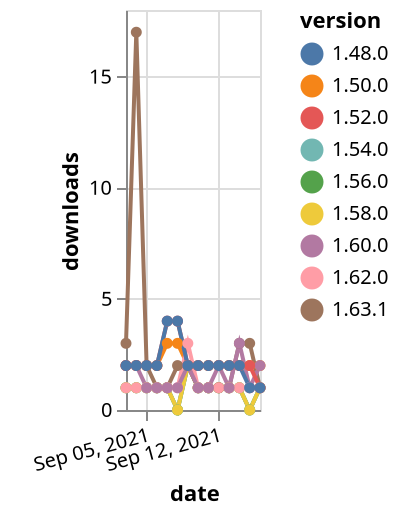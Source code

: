 {"$schema": "https://vega.github.io/schema/vega-lite/v5.json", "description": "A simple bar chart with embedded data.", "data": {"values": [{"date": "2021-09-03", "total": 208, "delta": 1, "version": "1.56.0"}, {"date": "2021-09-04", "total": 209, "delta": 1, "version": "1.56.0"}, {"date": "2021-09-05", "total": 210, "delta": 1, "version": "1.56.0"}, {"date": "2021-09-06", "total": 211, "delta": 1, "version": "1.56.0"}, {"date": "2021-09-07", "total": 212, "delta": 1, "version": "1.56.0"}, {"date": "2021-09-08", "total": 212, "delta": 0, "version": "1.56.0"}, {"date": "2021-09-09", "total": 214, "delta": 2, "version": "1.56.0"}, {"date": "2021-09-10", "total": 215, "delta": 1, "version": "1.56.0"}, {"date": "2021-09-11", "total": 216, "delta": 1, "version": "1.56.0"}, {"date": "2021-09-12", "total": 217, "delta": 1, "version": "1.56.0"}, {"date": "2021-09-13", "total": 218, "delta": 1, "version": "1.56.0"}, {"date": "2021-09-14", "total": 219, "delta": 1, "version": "1.56.0"}, {"date": "2021-09-15", "total": 219, "delta": 0, "version": "1.56.0"}, {"date": "2021-09-16", "total": 220, "delta": 1, "version": "1.56.0"}, {"date": "2021-09-03", "total": 308, "delta": 1, "version": "1.54.0"}, {"date": "2021-09-04", "total": 309, "delta": 1, "version": "1.54.0"}, {"date": "2021-09-05", "total": 310, "delta": 1, "version": "1.54.0"}, {"date": "2021-09-06", "total": 311, "delta": 1, "version": "1.54.0"}, {"date": "2021-09-07", "total": 312, "delta": 1, "version": "1.54.0"}, {"date": "2021-09-08", "total": 312, "delta": 0, "version": "1.54.0"}, {"date": "2021-09-09", "total": 314, "delta": 2, "version": "1.54.0"}, {"date": "2021-09-10", "total": 315, "delta": 1, "version": "1.54.0"}, {"date": "2021-09-11", "total": 316, "delta": 1, "version": "1.54.0"}, {"date": "2021-09-12", "total": 317, "delta": 1, "version": "1.54.0"}, {"date": "2021-09-13", "total": 318, "delta": 1, "version": "1.54.0"}, {"date": "2021-09-14", "total": 319, "delta": 1, "version": "1.54.0"}, {"date": "2021-09-15", "total": 319, "delta": 0, "version": "1.54.0"}, {"date": "2021-09-16", "total": 320, "delta": 1, "version": "1.54.0"}, {"date": "2021-09-03", "total": 216, "delta": 1, "version": "1.58.0"}, {"date": "2021-09-04", "total": 217, "delta": 1, "version": "1.58.0"}, {"date": "2021-09-05", "total": 218, "delta": 1, "version": "1.58.0"}, {"date": "2021-09-06", "total": 219, "delta": 1, "version": "1.58.0"}, {"date": "2021-09-07", "total": 220, "delta": 1, "version": "1.58.0"}, {"date": "2021-09-08", "total": 220, "delta": 0, "version": "1.58.0"}, {"date": "2021-09-09", "total": 222, "delta": 2, "version": "1.58.0"}, {"date": "2021-09-10", "total": 223, "delta": 1, "version": "1.58.0"}, {"date": "2021-09-11", "total": 224, "delta": 1, "version": "1.58.0"}, {"date": "2021-09-12", "total": 225, "delta": 1, "version": "1.58.0"}, {"date": "2021-09-13", "total": 226, "delta": 1, "version": "1.58.0"}, {"date": "2021-09-14", "total": 227, "delta": 1, "version": "1.58.0"}, {"date": "2021-09-15", "total": 227, "delta": 0, "version": "1.58.0"}, {"date": "2021-09-16", "total": 228, "delta": 1, "version": "1.58.0"}, {"date": "2021-09-03", "total": 2771, "delta": 2, "version": "1.50.0"}, {"date": "2021-09-04", "total": 2773, "delta": 2, "version": "1.50.0"}, {"date": "2021-09-05", "total": 2775, "delta": 2, "version": "1.50.0"}, {"date": "2021-09-06", "total": 2777, "delta": 2, "version": "1.50.0"}, {"date": "2021-09-07", "total": 2780, "delta": 3, "version": "1.50.0"}, {"date": "2021-09-08", "total": 2783, "delta": 3, "version": "1.50.0"}, {"date": "2021-09-09", "total": 2785, "delta": 2, "version": "1.50.0"}, {"date": "2021-09-10", "total": 2787, "delta": 2, "version": "1.50.0"}, {"date": "2021-09-11", "total": 2789, "delta": 2, "version": "1.50.0"}, {"date": "2021-09-12", "total": 2791, "delta": 2, "version": "1.50.0"}, {"date": "2021-09-13", "total": 2793, "delta": 2, "version": "1.50.0"}, {"date": "2021-09-14", "total": 2795, "delta": 2, "version": "1.50.0"}, {"date": "2021-09-15", "total": 2797, "delta": 2, "version": "1.50.0"}, {"date": "2021-09-16", "total": 2799, "delta": 2, "version": "1.50.0"}, {"date": "2021-09-03", "total": 128, "delta": 3, "version": "1.63.1"}, {"date": "2021-09-04", "total": 145, "delta": 17, "version": "1.63.1"}, {"date": "2021-09-05", "total": 147, "delta": 2, "version": "1.63.1"}, {"date": "2021-09-06", "total": 148, "delta": 1, "version": "1.63.1"}, {"date": "2021-09-07", "total": 149, "delta": 1, "version": "1.63.1"}, {"date": "2021-09-08", "total": 151, "delta": 2, "version": "1.63.1"}, {"date": "2021-09-09", "total": 153, "delta": 2, "version": "1.63.1"}, {"date": "2021-09-10", "total": 154, "delta": 1, "version": "1.63.1"}, {"date": "2021-09-11", "total": 155, "delta": 1, "version": "1.63.1"}, {"date": "2021-09-12", "total": 156, "delta": 1, "version": "1.63.1"}, {"date": "2021-09-13", "total": 157, "delta": 1, "version": "1.63.1"}, {"date": "2021-09-14", "total": 160, "delta": 3, "version": "1.63.1"}, {"date": "2021-09-15", "total": 163, "delta": 3, "version": "1.63.1"}, {"date": "2021-09-16", "total": 164, "delta": 1, "version": "1.63.1"}, {"date": "2021-09-03", "total": 206, "delta": 1, "version": "1.62.0"}, {"date": "2021-09-04", "total": 207, "delta": 1, "version": "1.62.0"}, {"date": "2021-09-05", "total": 208, "delta": 1, "version": "1.62.0"}, {"date": "2021-09-06", "total": 209, "delta": 1, "version": "1.62.0"}, {"date": "2021-09-07", "total": 210, "delta": 1, "version": "1.62.0"}, {"date": "2021-09-08", "total": 211, "delta": 1, "version": "1.62.0"}, {"date": "2021-09-09", "total": 214, "delta": 3, "version": "1.62.0"}, {"date": "2021-09-10", "total": 215, "delta": 1, "version": "1.62.0"}, {"date": "2021-09-11", "total": 216, "delta": 1, "version": "1.62.0"}, {"date": "2021-09-12", "total": 217, "delta": 1, "version": "1.62.0"}, {"date": "2021-09-13", "total": 218, "delta": 1, "version": "1.62.0"}, {"date": "2021-09-14", "total": 219, "delta": 1, "version": "1.62.0"}, {"date": "2021-09-15", "total": 220, "delta": 1, "version": "1.62.0"}, {"date": "2021-09-16", "total": 221, "delta": 1, "version": "1.62.0"}, {"date": "2021-09-03", "total": 198, "delta": 2, "version": "1.60.0"}, {"date": "2021-09-04", "total": 200, "delta": 2, "version": "1.60.0"}, {"date": "2021-09-05", "total": 201, "delta": 1, "version": "1.60.0"}, {"date": "2021-09-06", "total": 202, "delta": 1, "version": "1.60.0"}, {"date": "2021-09-07", "total": 203, "delta": 1, "version": "1.60.0"}, {"date": "2021-09-08", "total": 204, "delta": 1, "version": "1.60.0"}, {"date": "2021-09-09", "total": 206, "delta": 2, "version": "1.60.0"}, {"date": "2021-09-10", "total": 207, "delta": 1, "version": "1.60.0"}, {"date": "2021-09-11", "total": 208, "delta": 1, "version": "1.60.0"}, {"date": "2021-09-12", "total": 210, "delta": 2, "version": "1.60.0"}, {"date": "2021-09-13", "total": 211, "delta": 1, "version": "1.60.0"}, {"date": "2021-09-14", "total": 214, "delta": 3, "version": "1.60.0"}, {"date": "2021-09-15", "total": 215, "delta": 1, "version": "1.60.0"}, {"date": "2021-09-16", "total": 217, "delta": 2, "version": "1.60.0"}, {"date": "2021-09-03", "total": 2626, "delta": 2, "version": "1.52.0"}, {"date": "2021-09-04", "total": 2628, "delta": 2, "version": "1.52.0"}, {"date": "2021-09-05", "total": 2630, "delta": 2, "version": "1.52.0"}, {"date": "2021-09-06", "total": 2632, "delta": 2, "version": "1.52.0"}, {"date": "2021-09-07", "total": 2636, "delta": 4, "version": "1.52.0"}, {"date": "2021-09-08", "total": 2640, "delta": 4, "version": "1.52.0"}, {"date": "2021-09-09", "total": 2642, "delta": 2, "version": "1.52.0"}, {"date": "2021-09-10", "total": 2644, "delta": 2, "version": "1.52.0"}, {"date": "2021-09-11", "total": 2646, "delta": 2, "version": "1.52.0"}, {"date": "2021-09-12", "total": 2648, "delta": 2, "version": "1.52.0"}, {"date": "2021-09-13", "total": 2650, "delta": 2, "version": "1.52.0"}, {"date": "2021-09-14", "total": 2652, "delta": 2, "version": "1.52.0"}, {"date": "2021-09-15", "total": 2654, "delta": 2, "version": "1.52.0"}, {"date": "2021-09-16", "total": 2655, "delta": 1, "version": "1.52.0"}, {"date": "2021-09-03", "total": 3252, "delta": 2, "version": "1.48.0"}, {"date": "2021-09-04", "total": 3254, "delta": 2, "version": "1.48.0"}, {"date": "2021-09-05", "total": 3256, "delta": 2, "version": "1.48.0"}, {"date": "2021-09-06", "total": 3258, "delta": 2, "version": "1.48.0"}, {"date": "2021-09-07", "total": 3262, "delta": 4, "version": "1.48.0"}, {"date": "2021-09-08", "total": 3266, "delta": 4, "version": "1.48.0"}, {"date": "2021-09-09", "total": 3268, "delta": 2, "version": "1.48.0"}, {"date": "2021-09-10", "total": 3270, "delta": 2, "version": "1.48.0"}, {"date": "2021-09-11", "total": 3272, "delta": 2, "version": "1.48.0"}, {"date": "2021-09-12", "total": 3274, "delta": 2, "version": "1.48.0"}, {"date": "2021-09-13", "total": 3276, "delta": 2, "version": "1.48.0"}, {"date": "2021-09-14", "total": 3278, "delta": 2, "version": "1.48.0"}, {"date": "2021-09-15", "total": 3279, "delta": 1, "version": "1.48.0"}, {"date": "2021-09-16", "total": 3280, "delta": 1, "version": "1.48.0"}]}, "width": "container", "mark": {"type": "line", "point": {"filled": true}}, "encoding": {"x": {"field": "date", "type": "temporal", "timeUnit": "yearmonthdate", "title": "date", "axis": {"labelAngle": -15}}, "y": {"field": "delta", "type": "quantitative", "title": "downloads"}, "color": {"field": "version", "type": "nominal"}, "tooltip": {"field": "delta"}}}
